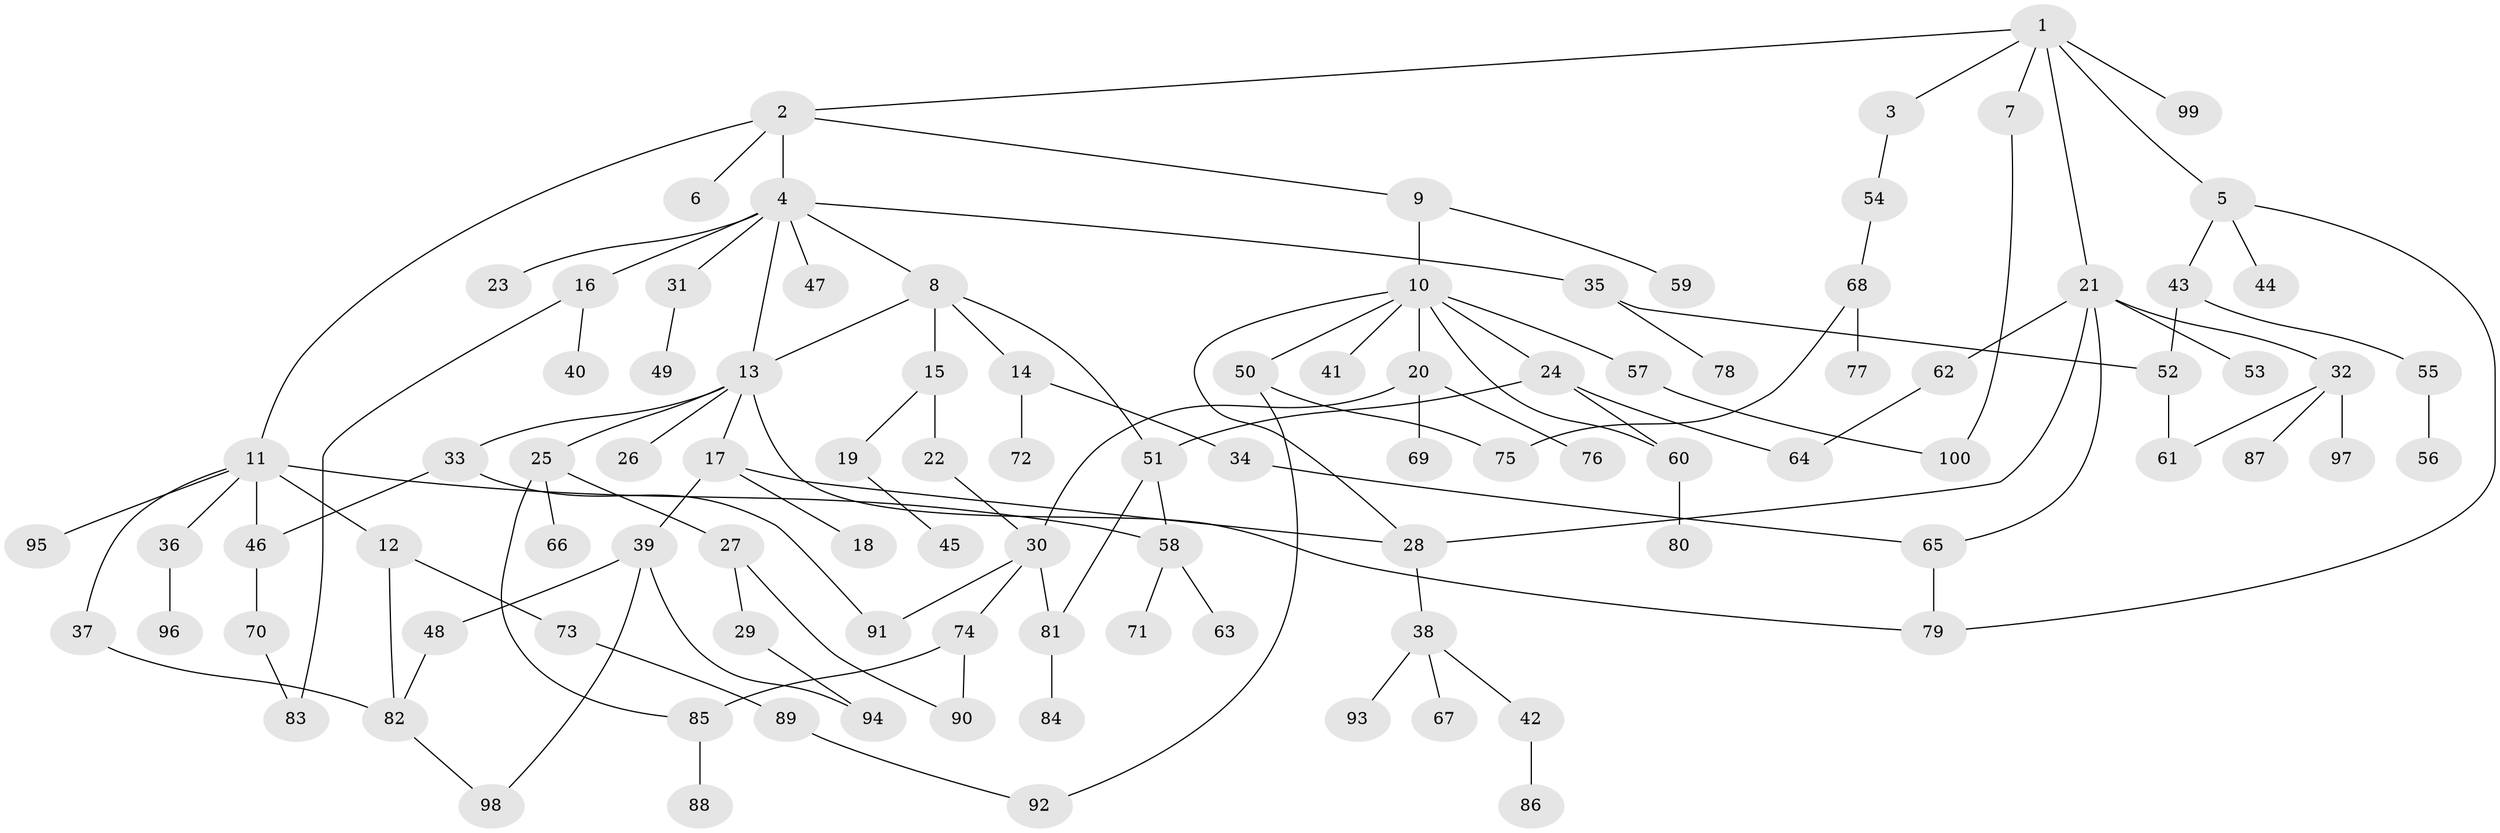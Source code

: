 // Generated by graph-tools (version 1.1) at 2025/38/02/21/25 10:38:51]
// undirected, 100 vertices, 125 edges
graph export_dot {
graph [start="1"]
  node [color=gray90,style=filled];
  1;
  2;
  3;
  4;
  5;
  6;
  7;
  8;
  9;
  10;
  11;
  12;
  13;
  14;
  15;
  16;
  17;
  18;
  19;
  20;
  21;
  22;
  23;
  24;
  25;
  26;
  27;
  28;
  29;
  30;
  31;
  32;
  33;
  34;
  35;
  36;
  37;
  38;
  39;
  40;
  41;
  42;
  43;
  44;
  45;
  46;
  47;
  48;
  49;
  50;
  51;
  52;
  53;
  54;
  55;
  56;
  57;
  58;
  59;
  60;
  61;
  62;
  63;
  64;
  65;
  66;
  67;
  68;
  69;
  70;
  71;
  72;
  73;
  74;
  75;
  76;
  77;
  78;
  79;
  80;
  81;
  82;
  83;
  84;
  85;
  86;
  87;
  88;
  89;
  90;
  91;
  92;
  93;
  94;
  95;
  96;
  97;
  98;
  99;
  100;
  1 -- 2;
  1 -- 3;
  1 -- 5;
  1 -- 7;
  1 -- 21;
  1 -- 99;
  2 -- 4;
  2 -- 6;
  2 -- 9;
  2 -- 11;
  3 -- 54;
  4 -- 8;
  4 -- 13;
  4 -- 16;
  4 -- 23;
  4 -- 31;
  4 -- 35;
  4 -- 47;
  5 -- 43;
  5 -- 44;
  5 -- 79;
  7 -- 100;
  8 -- 14;
  8 -- 15;
  8 -- 13;
  8 -- 51;
  9 -- 10;
  9 -- 59;
  10 -- 20;
  10 -- 24;
  10 -- 28;
  10 -- 41;
  10 -- 50;
  10 -- 57;
  10 -- 60;
  11 -- 12;
  11 -- 36;
  11 -- 37;
  11 -- 46;
  11 -- 58;
  11 -- 95;
  12 -- 73;
  12 -- 82;
  13 -- 17;
  13 -- 25;
  13 -- 26;
  13 -- 33;
  13 -- 79;
  14 -- 34;
  14 -- 72;
  15 -- 19;
  15 -- 22;
  16 -- 40;
  16 -- 83;
  17 -- 18;
  17 -- 39;
  17 -- 28;
  19 -- 45;
  20 -- 30;
  20 -- 69;
  20 -- 76;
  21 -- 32;
  21 -- 53;
  21 -- 62;
  21 -- 65;
  21 -- 28;
  22 -- 30;
  24 -- 51;
  24 -- 64;
  24 -- 60;
  25 -- 27;
  25 -- 66;
  25 -- 85;
  27 -- 29;
  27 -- 90;
  28 -- 38;
  29 -- 94;
  30 -- 74;
  30 -- 81;
  30 -- 91;
  31 -- 49;
  32 -- 87;
  32 -- 97;
  32 -- 61;
  33 -- 46;
  33 -- 91;
  34 -- 65;
  35 -- 78;
  35 -- 52;
  36 -- 96;
  37 -- 82;
  38 -- 42;
  38 -- 67;
  38 -- 93;
  39 -- 48;
  39 -- 94;
  39 -- 98;
  42 -- 86;
  43 -- 52;
  43 -- 55;
  46 -- 70;
  48 -- 82;
  50 -- 92;
  50 -- 75;
  51 -- 81;
  51 -- 58;
  52 -- 61;
  54 -- 68;
  55 -- 56;
  57 -- 100;
  58 -- 63;
  58 -- 71;
  60 -- 80;
  62 -- 64;
  65 -- 79;
  68 -- 75;
  68 -- 77;
  70 -- 83;
  73 -- 89;
  74 -- 90;
  74 -- 85;
  81 -- 84;
  82 -- 98;
  85 -- 88;
  89 -- 92;
}
